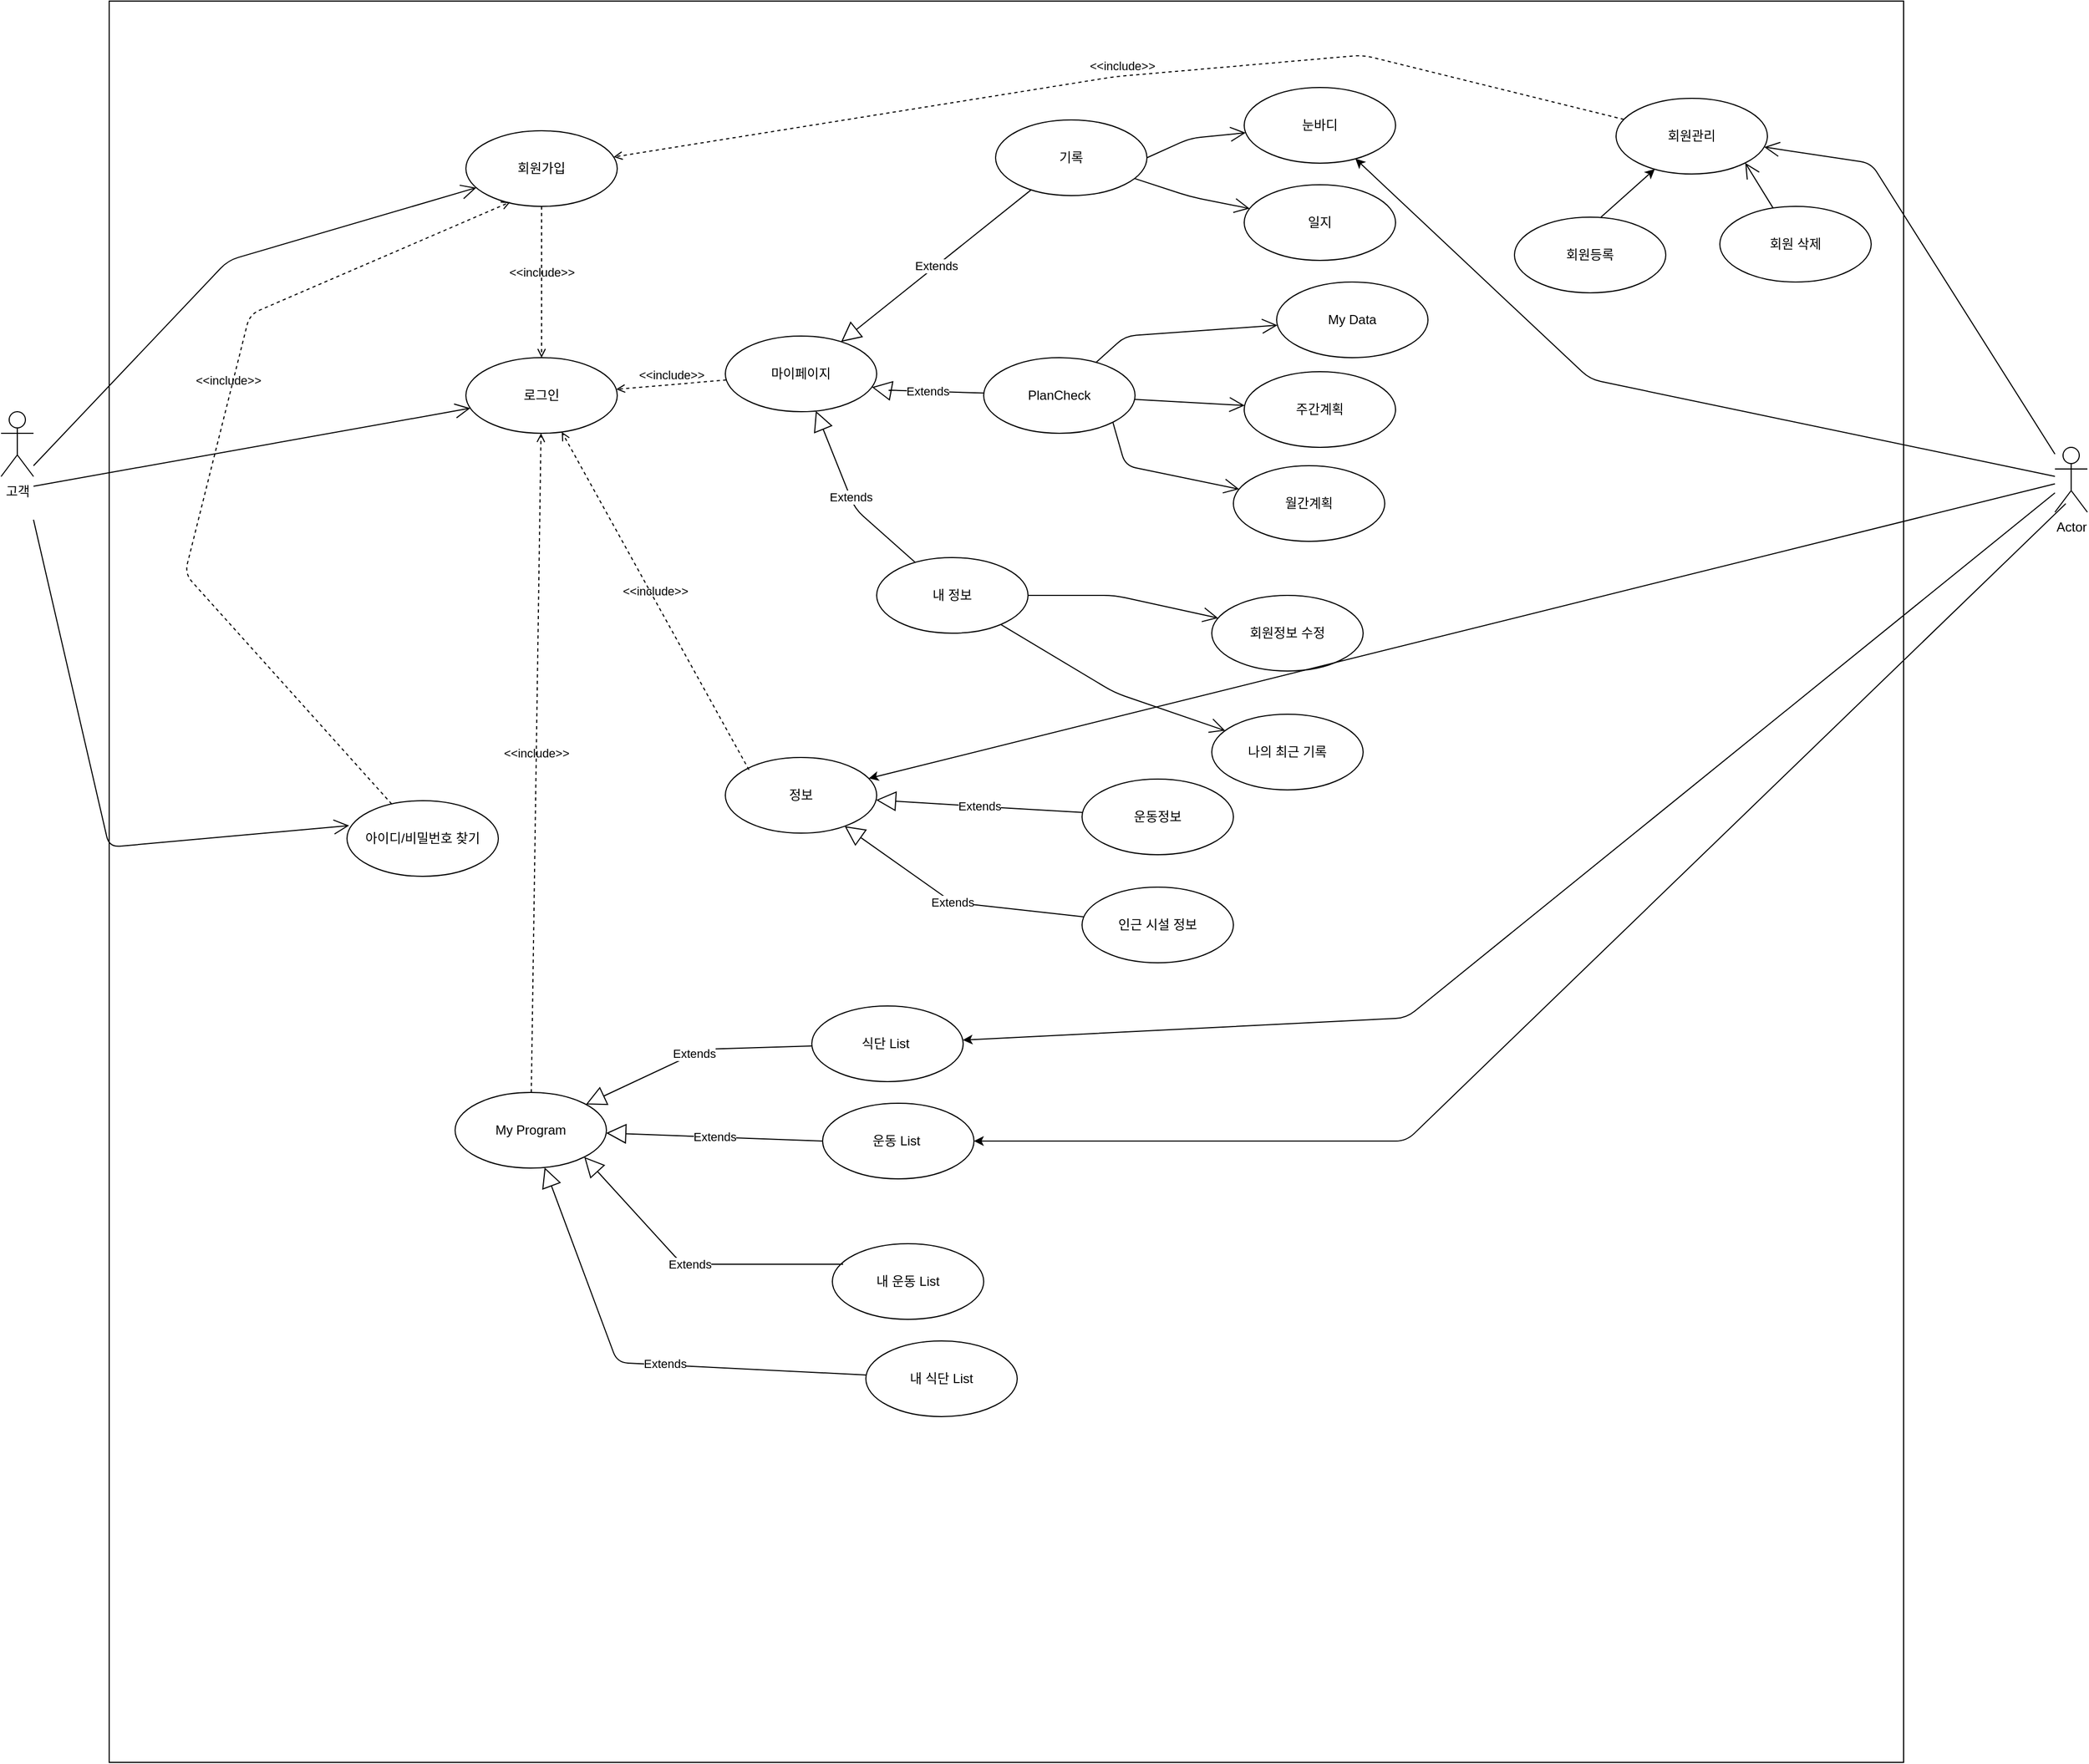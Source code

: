 <mxfile version="14.6.9" type="github">
  <diagram name="포머슬" id="e7e014a7-5840-1c2e-5031-d8a46d1fe8dd">
    <mxGraphModel dx="2062" dy="1958" grid="1" gridSize="10" guides="1" tooltips="1" connect="1" arrows="1" fold="1" page="1" pageScale="1" pageWidth="1169" pageHeight="826" background="#ffffff" math="0" shadow="0">
      <root>
        <mxCell id="0" />
        <mxCell id="1" parent="0" />
        <mxCell id="zLem9wOpqEUZzIQjSlRr-41" value="고객" style="shape=umlActor;verticalLabelPosition=bottom;verticalAlign=top;html=1;outlineConnect=0;" parent="1" vertex="1">
          <mxGeometry x="120" y="320" width="30" height="60" as="geometry" />
        </mxCell>
        <mxCell id="zLem9wOpqEUZzIQjSlRr-53" value="" style="rounded=0;whiteSpace=wrap;html=1;" parent="1" vertex="1">
          <mxGeometry x="220" y="-60" width="1660" height="1630" as="geometry" />
        </mxCell>
        <mxCell id="zLem9wOpqEUZzIQjSlRr-54" value="회원가입" style="ellipse;whiteSpace=wrap;html=1;" parent="1" vertex="1">
          <mxGeometry x="550" y="60" width="140" height="70" as="geometry" />
        </mxCell>
        <mxCell id="zLem9wOpqEUZzIQjSlRr-62" value="" style="endArrow=open;endFill=1;endSize=12;html=1;" parent="1" target="zLem9wOpqEUZzIQjSlRr-54" edge="1">
          <mxGeometry width="160" relative="1" as="geometry">
            <mxPoint x="150" y="370" as="sourcePoint" />
            <mxPoint x="293.189" y="197.331" as="targetPoint" />
            <Array as="points">
              <mxPoint x="330" y="180" />
            </Array>
          </mxGeometry>
        </mxCell>
        <mxCell id="zLem9wOpqEUZzIQjSlRr-65" value="&amp;lt;&amp;lt;include&amp;gt;&amp;gt;" style="html=1;verticalAlign=bottom;labelBackgroundColor=none;endArrow=open;endFill=0;dashed=1;exitX=0.5;exitY=1;exitDx=0;exitDy=0;" parent="1" source="zLem9wOpqEUZzIQjSlRr-54" target="zLem9wOpqEUZzIQjSlRr-66" edge="1">
          <mxGeometry x="-0.005" width="160" relative="1" as="geometry">
            <mxPoint x="623.92" y="197.707" as="sourcePoint" />
            <mxPoint x="679" y="270" as="targetPoint" />
            <mxPoint as="offset" />
          </mxGeometry>
        </mxCell>
        <mxCell id="zLem9wOpqEUZzIQjSlRr-66" value="로그인" style="ellipse;whiteSpace=wrap;html=1;" parent="1" vertex="1">
          <mxGeometry x="550" y="270" width="140" height="70" as="geometry" />
        </mxCell>
        <mxCell id="zLem9wOpqEUZzIQjSlRr-67" value="아이디/비밀번호 찾기" style="ellipse;whiteSpace=wrap;html=1;" parent="1" vertex="1">
          <mxGeometry x="440" y="680" width="140" height="70" as="geometry" />
        </mxCell>
        <mxCell id="zLem9wOpqEUZzIQjSlRr-69" value="마이페이지" style="ellipse;whiteSpace=wrap;html=1;" parent="1" vertex="1">
          <mxGeometry x="790" y="250" width="140" height="70" as="geometry" />
        </mxCell>
        <mxCell id="zLem9wOpqEUZzIQjSlRr-70" value="내 정보" style="ellipse;whiteSpace=wrap;html=1;" parent="1" vertex="1">
          <mxGeometry x="930" y="455" width="140" height="70" as="geometry" />
        </mxCell>
        <mxCell id="zLem9wOpqEUZzIQjSlRr-71" value="기록" style="ellipse;whiteSpace=wrap;html=1;" parent="1" vertex="1">
          <mxGeometry x="1040" y="50" width="140" height="70" as="geometry" />
        </mxCell>
        <mxCell id="zLem9wOpqEUZzIQjSlRr-72" value="PlanCheck" style="ellipse;whiteSpace=wrap;html=1;" parent="1" vertex="1">
          <mxGeometry x="1029" y="270" width="140" height="70" as="geometry" />
        </mxCell>
        <mxCell id="zLem9wOpqEUZzIQjSlRr-75" value="&amp;lt;&amp;lt;include&amp;gt;&amp;gt;" style="html=1;verticalAlign=bottom;labelBackgroundColor=none;endArrow=open;endFill=0;dashed=1;" parent="1" source="zLem9wOpqEUZzIQjSlRr-69" target="zLem9wOpqEUZzIQjSlRr-66" edge="1">
          <mxGeometry width="160" relative="1" as="geometry">
            <mxPoint x="560" y="360" as="sourcePoint" />
            <mxPoint x="720" y="360" as="targetPoint" />
          </mxGeometry>
        </mxCell>
        <mxCell id="zLem9wOpqEUZzIQjSlRr-76" value="Extends" style="endArrow=block;endSize=16;endFill=0;html=1;" parent="1" source="zLem9wOpqEUZzIQjSlRr-71" target="zLem9wOpqEUZzIQjSlRr-69" edge="1">
          <mxGeometry width="160" relative="1" as="geometry">
            <mxPoint x="570" y="450" as="sourcePoint" />
            <mxPoint x="730" y="450" as="targetPoint" />
          </mxGeometry>
        </mxCell>
        <mxCell id="zLem9wOpqEUZzIQjSlRr-77" value="Extends" style="endArrow=block;endSize=16;endFill=0;html=1;" parent="1" source="zLem9wOpqEUZzIQjSlRr-72" target="zLem9wOpqEUZzIQjSlRr-69" edge="1">
          <mxGeometry width="160" relative="1" as="geometry">
            <mxPoint x="700" y="435" as="sourcePoint" />
            <mxPoint x="820" y="435" as="targetPoint" />
            <Array as="points">
              <mxPoint x="940" y="300" />
            </Array>
          </mxGeometry>
        </mxCell>
        <mxCell id="zLem9wOpqEUZzIQjSlRr-78" value="" style="endArrow=open;endFill=1;endSize=12;html=1;" parent="1" target="zLem9wOpqEUZzIQjSlRr-66" edge="1">
          <mxGeometry width="160" relative="1" as="geometry">
            <mxPoint x="150" y="389" as="sourcePoint" />
            <mxPoint x="300" y="389" as="targetPoint" />
          </mxGeometry>
        </mxCell>
        <mxCell id="zLem9wOpqEUZzIQjSlRr-82" value="Extends" style="endArrow=block;endSize=16;endFill=0;html=1;" parent="1" source="zLem9wOpqEUZzIQjSlRr-70" target="zLem9wOpqEUZzIQjSlRr-69" edge="1">
          <mxGeometry width="160" relative="1" as="geometry">
            <mxPoint x="610" y="580" as="sourcePoint" />
            <mxPoint x="770" y="580" as="targetPoint" />
            <Array as="points">
              <mxPoint x="910" y="410" />
            </Array>
          </mxGeometry>
        </mxCell>
        <mxCell id="zLem9wOpqEUZzIQjSlRr-83" value="주간계획" style="ellipse;whiteSpace=wrap;html=1;" parent="1" vertex="1">
          <mxGeometry x="1270" y="283" width="140" height="70" as="geometry" />
        </mxCell>
        <mxCell id="zLem9wOpqEUZzIQjSlRr-84" value="나의 최근 기록" style="ellipse;whiteSpace=wrap;html=1;" parent="1" vertex="1">
          <mxGeometry x="1240" y="600" width="140" height="70" as="geometry" />
        </mxCell>
        <mxCell id="zLem9wOpqEUZzIQjSlRr-86" value="회원정보 수정" style="ellipse;whiteSpace=wrap;html=1;" parent="1" vertex="1">
          <mxGeometry x="1240" y="490" width="140" height="70" as="geometry" />
        </mxCell>
        <mxCell id="zLem9wOpqEUZzIQjSlRr-87" value="월간계획" style="ellipse;whiteSpace=wrap;html=1;" parent="1" vertex="1">
          <mxGeometry x="1260" y="370" width="140" height="70" as="geometry" />
        </mxCell>
        <mxCell id="zLem9wOpqEUZzIQjSlRr-88" value="Actor" style="shape=umlActor;verticalLabelPosition=bottom;verticalAlign=top;html=1;outlineConnect=0;" parent="1" vertex="1">
          <mxGeometry x="2020" y="353" width="30" height="60" as="geometry" />
        </mxCell>
        <mxCell id="zLem9wOpqEUZzIQjSlRr-90" value="" style="endArrow=open;endFill=1;endSize=12;html=1;entryX=0.014;entryY=0.329;entryDx=0;entryDy=0;entryPerimeter=0;" parent="1" target="zLem9wOpqEUZzIQjSlRr-67" edge="1">
          <mxGeometry width="160" relative="1" as="geometry">
            <mxPoint x="150" y="420" as="sourcePoint" />
            <mxPoint x="570" y="690" as="targetPoint" />
            <Array as="points">
              <mxPoint x="220" y="723" />
            </Array>
          </mxGeometry>
        </mxCell>
        <mxCell id="zLem9wOpqEUZzIQjSlRr-91" value="" style="endArrow=open;endFill=1;endSize=12;html=1;" parent="1" source="zLem9wOpqEUZzIQjSlRr-70" target="zLem9wOpqEUZzIQjSlRr-86" edge="1">
          <mxGeometry width="160" relative="1" as="geometry">
            <mxPoint x="920" y="480" as="sourcePoint" />
            <mxPoint x="1080" y="480" as="targetPoint" />
            <Array as="points">
              <mxPoint x="1150" y="490" />
            </Array>
          </mxGeometry>
        </mxCell>
        <mxCell id="zLem9wOpqEUZzIQjSlRr-92" value="" style="endArrow=open;endFill=1;endSize=12;html=1;" parent="1" source="zLem9wOpqEUZzIQjSlRr-70" target="zLem9wOpqEUZzIQjSlRr-84" edge="1">
          <mxGeometry width="160" relative="1" as="geometry">
            <mxPoint x="900" y="720" as="sourcePoint" />
            <mxPoint x="1060" y="720" as="targetPoint" />
            <Array as="points">
              <mxPoint x="1150" y="580" />
            </Array>
          </mxGeometry>
        </mxCell>
        <mxCell id="zLem9wOpqEUZzIQjSlRr-93" value="" style="endArrow=open;endFill=1;endSize=12;html=1;" parent="1" source="zLem9wOpqEUZzIQjSlRr-72" target="zLem9wOpqEUZzIQjSlRr-83" edge="1">
          <mxGeometry width="160" relative="1" as="geometry">
            <mxPoint x="950" y="520" as="sourcePoint" />
            <mxPoint x="1090" y="520" as="targetPoint" />
          </mxGeometry>
        </mxCell>
        <mxCell id="zLem9wOpqEUZzIQjSlRr-94" value="" style="endArrow=open;endFill=1;endSize=12;html=1;exitX=1;exitY=1;exitDx=0;exitDy=0;" parent="1" source="zLem9wOpqEUZzIQjSlRr-72" target="zLem9wOpqEUZzIQjSlRr-87" edge="1">
          <mxGeometry width="160" relative="1" as="geometry">
            <mxPoint x="930" y="570.97" as="sourcePoint" />
            <mxPoint x="1025.869" y="549.999" as="targetPoint" />
            <Array as="points">
              <mxPoint x="1160" y="370" />
            </Array>
          </mxGeometry>
        </mxCell>
        <mxCell id="zLem9wOpqEUZzIQjSlRr-96" value="My Data" style="ellipse;whiteSpace=wrap;html=1;" parent="1" vertex="1">
          <mxGeometry x="1300" y="200" width="140" height="70" as="geometry" />
        </mxCell>
        <mxCell id="zLem9wOpqEUZzIQjSlRr-97" value="" style="endArrow=open;endFill=1;endSize=12;html=1;" parent="1" source="zLem9wOpqEUZzIQjSlRr-72" target="zLem9wOpqEUZzIQjSlRr-96" edge="1">
          <mxGeometry width="160" relative="1" as="geometry">
            <mxPoint x="1090" y="250" as="sourcePoint" />
            <mxPoint x="1250" y="260" as="targetPoint" />
            <Array as="points">
              <mxPoint x="1160" y="250" />
            </Array>
          </mxGeometry>
        </mxCell>
        <mxCell id="zLem9wOpqEUZzIQjSlRr-98" value="일지" style="ellipse;whiteSpace=wrap;html=1;" parent="1" vertex="1">
          <mxGeometry x="1270" y="110" width="140" height="70" as="geometry" />
        </mxCell>
        <mxCell id="zLem9wOpqEUZzIQjSlRr-99" value="눈바디" style="ellipse;whiteSpace=wrap;html=1;" parent="1" vertex="1">
          <mxGeometry x="1270" y="20" width="140" height="70" as="geometry" />
        </mxCell>
        <mxCell id="zLem9wOpqEUZzIQjSlRr-100" value="" style="endArrow=open;endFill=1;endSize=12;html=1;exitX=1;exitY=0.5;exitDx=0;exitDy=0;" parent="1" source="zLem9wOpqEUZzIQjSlRr-71" target="zLem9wOpqEUZzIQjSlRr-99" edge="1">
          <mxGeometry width="160" relative="1" as="geometry">
            <mxPoint x="1140" y="80" as="sourcePoint" />
            <mxPoint x="1300" y="80" as="targetPoint" />
            <Array as="points">
              <mxPoint x="1220" y="67" />
            </Array>
          </mxGeometry>
        </mxCell>
        <mxCell id="zLem9wOpqEUZzIQjSlRr-101" value="" style="endArrow=open;endFill=1;endSize=12;html=1;" parent="1" source="zLem9wOpqEUZzIQjSlRr-71" target="zLem9wOpqEUZzIQjSlRr-98" edge="1">
          <mxGeometry width="160" relative="1" as="geometry">
            <mxPoint x="1130" y="140" as="sourcePoint" />
            <mxPoint x="1280" y="140" as="targetPoint" />
            <Array as="points">
              <mxPoint x="1220" y="121" />
            </Array>
          </mxGeometry>
        </mxCell>
        <mxCell id="zLem9wOpqEUZzIQjSlRr-103" value="My Program" style="ellipse;whiteSpace=wrap;html=1;" parent="1" vertex="1">
          <mxGeometry x="540" y="950" width="140" height="70" as="geometry" />
        </mxCell>
        <mxCell id="zLem9wOpqEUZzIQjSlRr-104" value="&amp;lt;&amp;lt;include&amp;gt;&amp;gt;" style="html=1;verticalAlign=bottom;labelBackgroundColor=none;endArrow=open;endFill=0;dashed=1;" parent="1" source="zLem9wOpqEUZzIQjSlRr-103" target="zLem9wOpqEUZzIQjSlRr-66" edge="1">
          <mxGeometry width="160" relative="1" as="geometry">
            <mxPoint x="640" y="470" as="sourcePoint" />
            <mxPoint x="800" y="470" as="targetPoint" />
          </mxGeometry>
        </mxCell>
        <mxCell id="zLem9wOpqEUZzIQjSlRr-105" value="내 운동 List" style="ellipse;whiteSpace=wrap;html=1;" parent="1" vertex="1">
          <mxGeometry x="889" y="1090" width="140" height="70" as="geometry" />
        </mxCell>
        <mxCell id="zLem9wOpqEUZzIQjSlRr-106" value="내 식단 List" style="ellipse;whiteSpace=wrap;html=1;" parent="1" vertex="1">
          <mxGeometry x="920" y="1180" width="140" height="70" as="geometry" />
        </mxCell>
        <mxCell id="zLem9wOpqEUZzIQjSlRr-107" value="운동 List&amp;nbsp;" style="ellipse;whiteSpace=wrap;html=1;" parent="1" vertex="1">
          <mxGeometry x="880" y="960" width="140" height="70" as="geometry" />
        </mxCell>
        <mxCell id="zLem9wOpqEUZzIQjSlRr-108" value="식단 List&amp;nbsp;" style="ellipse;whiteSpace=wrap;html=1;" parent="1" vertex="1">
          <mxGeometry x="870" y="870" width="140" height="70" as="geometry" />
        </mxCell>
        <mxCell id="zLem9wOpqEUZzIQjSlRr-117" value="&amp;lt;&amp;lt;include&amp;gt;&amp;gt;" style="html=1;verticalAlign=bottom;labelBackgroundColor=none;endArrow=open;endFill=0;dashed=1;entryX=0.293;entryY=0.943;entryDx=0;entryDy=0;entryPerimeter=0;" parent="1" source="zLem9wOpqEUZzIQjSlRr-67" target="zLem9wOpqEUZzIQjSlRr-54" edge="1">
          <mxGeometry x="0.158" y="2" width="160" relative="1" as="geometry">
            <mxPoint x="410" y="634.5" as="sourcePoint" />
            <mxPoint x="570" y="634.5" as="targetPoint" />
            <Array as="points">
              <mxPoint x="290" y="470" />
              <mxPoint x="350" y="230" />
            </Array>
            <mxPoint as="offset" />
          </mxGeometry>
        </mxCell>
        <mxCell id="zLem9wOpqEUZzIQjSlRr-119" value="정보" style="ellipse;whiteSpace=wrap;html=1;" parent="1" vertex="1">
          <mxGeometry x="790" y="640" width="140" height="70" as="geometry" />
        </mxCell>
        <mxCell id="KNtJcjZVai5Th9V0MB9C-1" value="Extends" style="endArrow=block;endSize=16;endFill=0;html=1;" edge="1" parent="1" source="zLem9wOpqEUZzIQjSlRr-108" target="zLem9wOpqEUZzIQjSlRr-103">
          <mxGeometry width="160" relative="1" as="geometry">
            <mxPoint x="710" y="960" as="sourcePoint" />
            <mxPoint x="870" y="960" as="targetPoint" />
            <Array as="points">
              <mxPoint x="770" y="910" />
            </Array>
          </mxGeometry>
        </mxCell>
        <mxCell id="KNtJcjZVai5Th9V0MB9C-2" value="Extends" style="endArrow=block;endSize=16;endFill=0;html=1;exitX=0;exitY=0.5;exitDx=0;exitDy=0;" edge="1" parent="1" source="zLem9wOpqEUZzIQjSlRr-107" target="zLem9wOpqEUZzIQjSlRr-103">
          <mxGeometry width="160" relative="1" as="geometry">
            <mxPoint x="879.998" y="1038.618" as="sourcePoint" />
            <mxPoint x="654.956" y="1070.002" as="targetPoint" />
          </mxGeometry>
        </mxCell>
        <mxCell id="KNtJcjZVai5Th9V0MB9C-3" value="Extends" style="endArrow=block;endSize=16;endFill=0;html=1;exitX=0.071;exitY=0.271;exitDx=0;exitDy=0;exitPerimeter=0;entryX=1;entryY=1;entryDx=0;entryDy=0;" edge="1" parent="1" source="zLem9wOpqEUZzIQjSlRr-105" target="zLem9wOpqEUZzIQjSlRr-103">
          <mxGeometry width="160" relative="1" as="geometry">
            <mxPoint x="879.998" y="1120.788" as="sourcePoint" />
            <mxPoint x="675.126" y="1080.002" as="targetPoint" />
            <Array as="points">
              <mxPoint x="750" y="1109" />
            </Array>
          </mxGeometry>
        </mxCell>
        <mxCell id="KNtJcjZVai5Th9V0MB9C-4" value="Extends" style="endArrow=block;endSize=16;endFill=0;html=1;" edge="1" parent="1" source="zLem9wOpqEUZzIQjSlRr-106" target="zLem9wOpqEUZzIQjSlRr-103">
          <mxGeometry x="-0.12" y="-1" width="160" relative="1" as="geometry">
            <mxPoint x="962.438" y="1220.788" as="sourcePoint" />
            <mxPoint x="757.566" y="1180.002" as="targetPoint" />
            <Array as="points">
              <mxPoint x="690" y="1200" />
            </Array>
            <mxPoint as="offset" />
          </mxGeometry>
        </mxCell>
        <mxCell id="KNtJcjZVai5Th9V0MB9C-5" value="Extends" style="endArrow=block;endSize=16;endFill=0;html=1;" edge="1" parent="1" source="KNtJcjZVai5Th9V0MB9C-6" target="zLem9wOpqEUZzIQjSlRr-119">
          <mxGeometry width="160" relative="1" as="geometry">
            <mxPoint x="1119.051" y="695.995" as="sourcePoint" />
            <mxPoint x="909.998" y="750.002" as="targetPoint" />
            <Array as="points">
              <mxPoint x="1020" y="685" />
            </Array>
          </mxGeometry>
        </mxCell>
        <mxCell id="KNtJcjZVai5Th9V0MB9C-6" value="운동정보" style="ellipse;whiteSpace=wrap;html=1;" vertex="1" parent="1">
          <mxGeometry x="1120" y="660" width="140" height="70" as="geometry" />
        </mxCell>
        <mxCell id="KNtJcjZVai5Th9V0MB9C-7" value="인근 시설 정보" style="ellipse;whiteSpace=wrap;html=1;" vertex="1" parent="1">
          <mxGeometry x="1120" y="760" width="140" height="70" as="geometry" />
        </mxCell>
        <mxCell id="KNtJcjZVai5Th9V0MB9C-8" value="Extends" style="endArrow=block;endSize=16;endFill=0;html=1;" edge="1" parent="1" source="KNtJcjZVai5Th9V0MB9C-7" target="zLem9wOpqEUZzIQjSlRr-119">
          <mxGeometry width="160" relative="1" as="geometry">
            <mxPoint x="930" y="794.5" as="sourcePoint" />
            <mxPoint x="1090" y="794.5" as="targetPoint" />
            <Array as="points">
              <mxPoint x="1000" y="774" />
            </Array>
          </mxGeometry>
        </mxCell>
        <mxCell id="KNtJcjZVai5Th9V0MB9C-9" value="&amp;lt;&amp;lt;include&amp;gt;&amp;gt;" style="html=1;verticalAlign=bottom;labelBackgroundColor=none;endArrow=open;endFill=0;dashed=1;" edge="1" parent="1" target="zLem9wOpqEUZzIQjSlRr-66">
          <mxGeometry width="160" relative="1" as="geometry">
            <mxPoint x="811.881" y="651.438" as="sourcePoint" />
            <mxPoint x="709.998" y="659.996" as="targetPoint" />
          </mxGeometry>
        </mxCell>
        <mxCell id="KNtJcjZVai5Th9V0MB9C-12" value="" style="endArrow=classic;html=1;" edge="1" parent="1" source="zLem9wOpqEUZzIQjSlRr-88" target="zLem9wOpqEUZzIQjSlRr-119">
          <mxGeometry width="50" height="50" relative="1" as="geometry">
            <mxPoint x="1704" y="490" as="sourcePoint" />
            <mxPoint x="1760" y="440" as="targetPoint" />
            <Array as="points" />
          </mxGeometry>
        </mxCell>
        <mxCell id="KNtJcjZVai5Th9V0MB9C-13" value="" style="endArrow=classic;html=1;" edge="1" parent="1" source="zLem9wOpqEUZzIQjSlRr-88" target="zLem9wOpqEUZzIQjSlRr-99">
          <mxGeometry width="50" height="50" relative="1" as="geometry">
            <mxPoint x="1550" y="340" as="sourcePoint" />
            <mxPoint x="1600" y="290" as="targetPoint" />
            <Array as="points">
              <mxPoint x="1590" y="290" />
            </Array>
          </mxGeometry>
        </mxCell>
        <mxCell id="KNtJcjZVai5Th9V0MB9C-14" value="" style="endArrow=classic;html=1;" edge="1" parent="1" source="zLem9wOpqEUZzIQjSlRr-88" target="zLem9wOpqEUZzIQjSlRr-108">
          <mxGeometry width="50" height="50" relative="1" as="geometry">
            <mxPoint x="1250" y="760" as="sourcePoint" />
            <mxPoint x="1300" y="710" as="targetPoint" />
            <Array as="points">
              <mxPoint x="1420" y="881" />
            </Array>
          </mxGeometry>
        </mxCell>
        <mxCell id="KNtJcjZVai5Th9V0MB9C-15" value="" style="endArrow=classic;html=1;" edge="1" parent="1" target="zLem9wOpqEUZzIQjSlRr-107">
          <mxGeometry width="50" height="50" relative="1" as="geometry">
            <mxPoint x="2030" y="405.146" as="sourcePoint" />
            <mxPoint x="1019.653" y="911.517" as="targetPoint" />
            <Array as="points">
              <mxPoint x="1420" y="995" />
            </Array>
          </mxGeometry>
        </mxCell>
        <mxCell id="KNtJcjZVai5Th9V0MB9C-16" value="회원관리" style="ellipse;whiteSpace=wrap;html=1;" vertex="1" parent="1">
          <mxGeometry x="1614" y="30" width="140" height="70" as="geometry" />
        </mxCell>
        <mxCell id="KNtJcjZVai5Th9V0MB9C-17" value="회원등록" style="ellipse;whiteSpace=wrap;html=1;" vertex="1" parent="1">
          <mxGeometry x="1520" y="140" width="140" height="70" as="geometry" />
        </mxCell>
        <mxCell id="KNtJcjZVai5Th9V0MB9C-18" value="회원 삭제" style="ellipse;whiteSpace=wrap;html=1;" vertex="1" parent="1">
          <mxGeometry x="1710" y="130" width="140" height="70" as="geometry" />
        </mxCell>
        <mxCell id="KNtJcjZVai5Th9V0MB9C-19" value="" style="endArrow=classic;html=1;" edge="1" parent="1" target="KNtJcjZVai5Th9V0MB9C-16">
          <mxGeometry width="50" height="50" relative="1" as="geometry">
            <mxPoint x="1600" y="140" as="sourcePoint" />
            <mxPoint x="1650" y="90" as="targetPoint" />
          </mxGeometry>
        </mxCell>
        <mxCell id="KNtJcjZVai5Th9V0MB9C-20" value="" style="endArrow=open;endFill=1;endSize=12;html=1;entryX=1;entryY=1;entryDx=0;entryDy=0;" edge="1" parent="1" source="KNtJcjZVai5Th9V0MB9C-18" target="KNtJcjZVai5Th9V0MB9C-16">
          <mxGeometry width="160" relative="1" as="geometry">
            <mxPoint x="1670" y="304.5" as="sourcePoint" />
            <mxPoint x="1830" y="304.5" as="targetPoint" />
          </mxGeometry>
        </mxCell>
        <mxCell id="KNtJcjZVai5Th9V0MB9C-21" value="&amp;lt;&amp;lt;include&amp;gt;&amp;gt;" style="html=1;verticalAlign=bottom;labelBackgroundColor=none;endArrow=open;endFill=0;dashed=1;" edge="1" parent="1" source="KNtJcjZVai5Th9V0MB9C-16" target="zLem9wOpqEUZzIQjSlRr-54">
          <mxGeometry x="-0.005" width="160" relative="1" as="geometry">
            <mxPoint x="859.5" y="40" as="sourcePoint" />
            <mxPoint x="859.5" y="180" as="targetPoint" />
            <mxPoint as="offset" />
            <Array as="points">
              <mxPoint x="1380" y="-10" />
              <mxPoint x="1150" y="10" />
            </Array>
          </mxGeometry>
        </mxCell>
        <mxCell id="KNtJcjZVai5Th9V0MB9C-22" value="" style="endArrow=open;endFill=1;endSize=12;html=1;" edge="1" parent="1" source="zLem9wOpqEUZzIQjSlRr-88" target="KNtJcjZVai5Th9V0MB9C-16">
          <mxGeometry width="160" relative="1" as="geometry">
            <mxPoint x="1190" y="230" as="sourcePoint" />
            <mxPoint x="1350" y="230" as="targetPoint" />
            <Array as="points">
              <mxPoint x="1850" y="90" />
            </Array>
          </mxGeometry>
        </mxCell>
      </root>
    </mxGraphModel>
  </diagram>
</mxfile>
